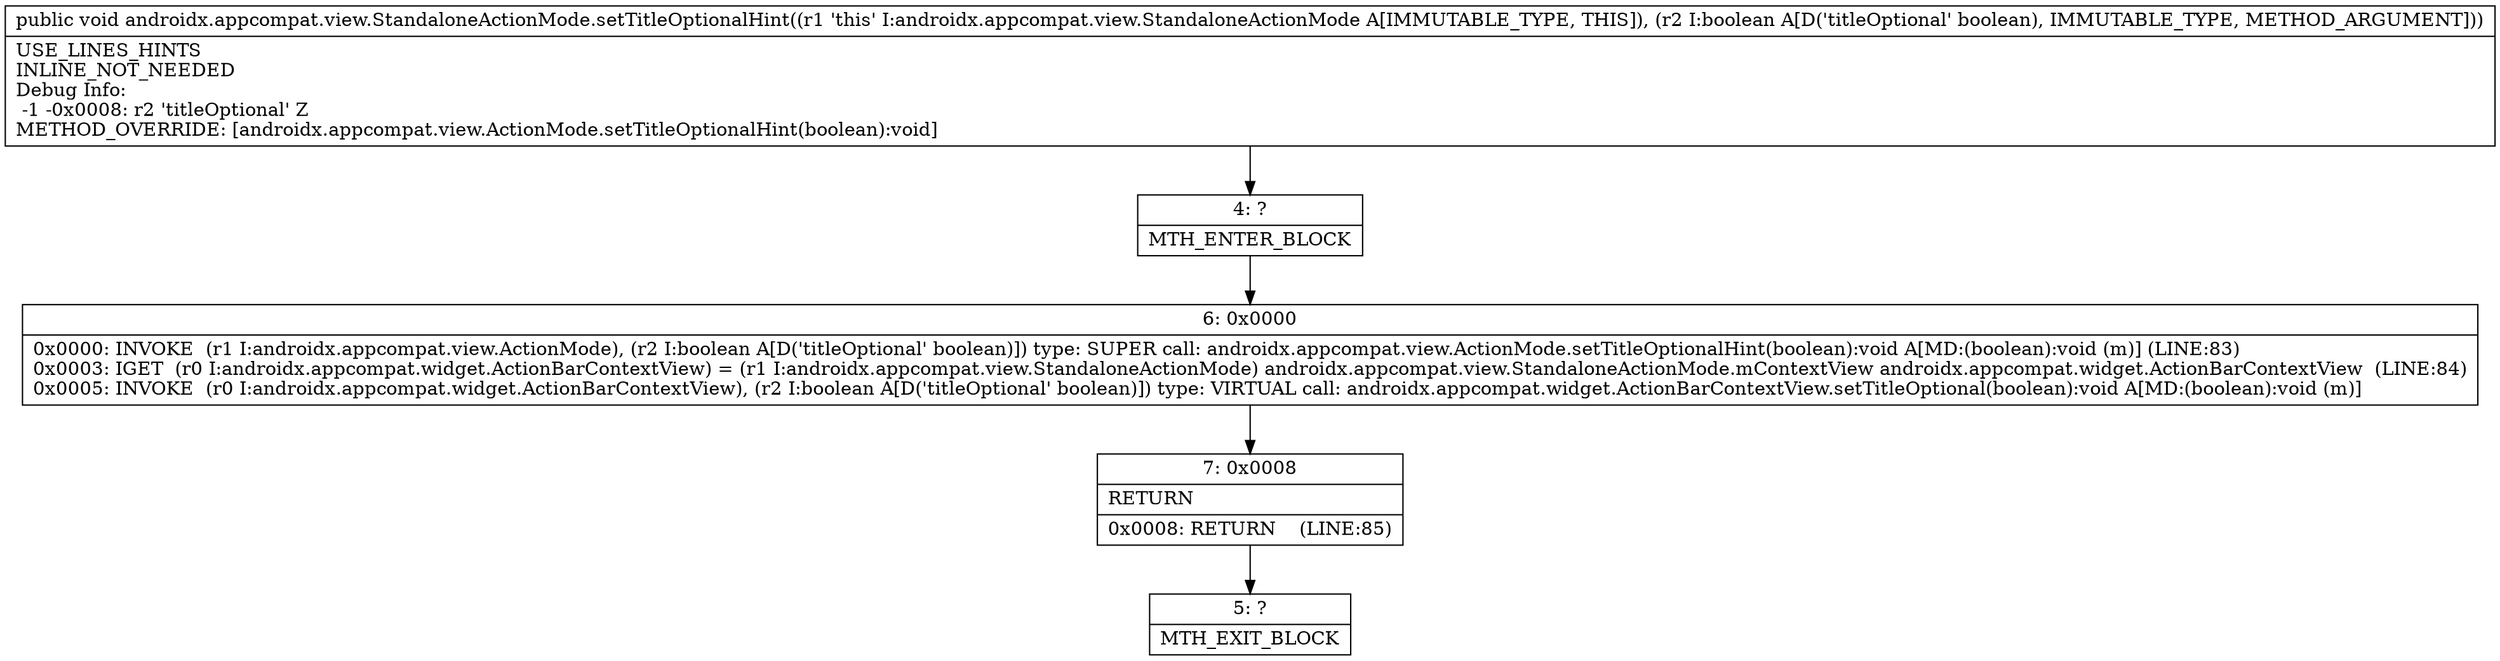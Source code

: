 digraph "CFG forandroidx.appcompat.view.StandaloneActionMode.setTitleOptionalHint(Z)V" {
Node_4 [shape=record,label="{4\:\ ?|MTH_ENTER_BLOCK\l}"];
Node_6 [shape=record,label="{6\:\ 0x0000|0x0000: INVOKE  (r1 I:androidx.appcompat.view.ActionMode), (r2 I:boolean A[D('titleOptional' boolean)]) type: SUPER call: androidx.appcompat.view.ActionMode.setTitleOptionalHint(boolean):void A[MD:(boolean):void (m)] (LINE:83)\l0x0003: IGET  (r0 I:androidx.appcompat.widget.ActionBarContextView) = (r1 I:androidx.appcompat.view.StandaloneActionMode) androidx.appcompat.view.StandaloneActionMode.mContextView androidx.appcompat.widget.ActionBarContextView  (LINE:84)\l0x0005: INVOKE  (r0 I:androidx.appcompat.widget.ActionBarContextView), (r2 I:boolean A[D('titleOptional' boolean)]) type: VIRTUAL call: androidx.appcompat.widget.ActionBarContextView.setTitleOptional(boolean):void A[MD:(boolean):void (m)]\l}"];
Node_7 [shape=record,label="{7\:\ 0x0008|RETURN\l|0x0008: RETURN    (LINE:85)\l}"];
Node_5 [shape=record,label="{5\:\ ?|MTH_EXIT_BLOCK\l}"];
MethodNode[shape=record,label="{public void androidx.appcompat.view.StandaloneActionMode.setTitleOptionalHint((r1 'this' I:androidx.appcompat.view.StandaloneActionMode A[IMMUTABLE_TYPE, THIS]), (r2 I:boolean A[D('titleOptional' boolean), IMMUTABLE_TYPE, METHOD_ARGUMENT]))  | USE_LINES_HINTS\lINLINE_NOT_NEEDED\lDebug Info:\l  \-1 \-0x0008: r2 'titleOptional' Z\lMETHOD_OVERRIDE: [androidx.appcompat.view.ActionMode.setTitleOptionalHint(boolean):void]\l}"];
MethodNode -> Node_4;Node_4 -> Node_6;
Node_6 -> Node_7;
Node_7 -> Node_5;
}

